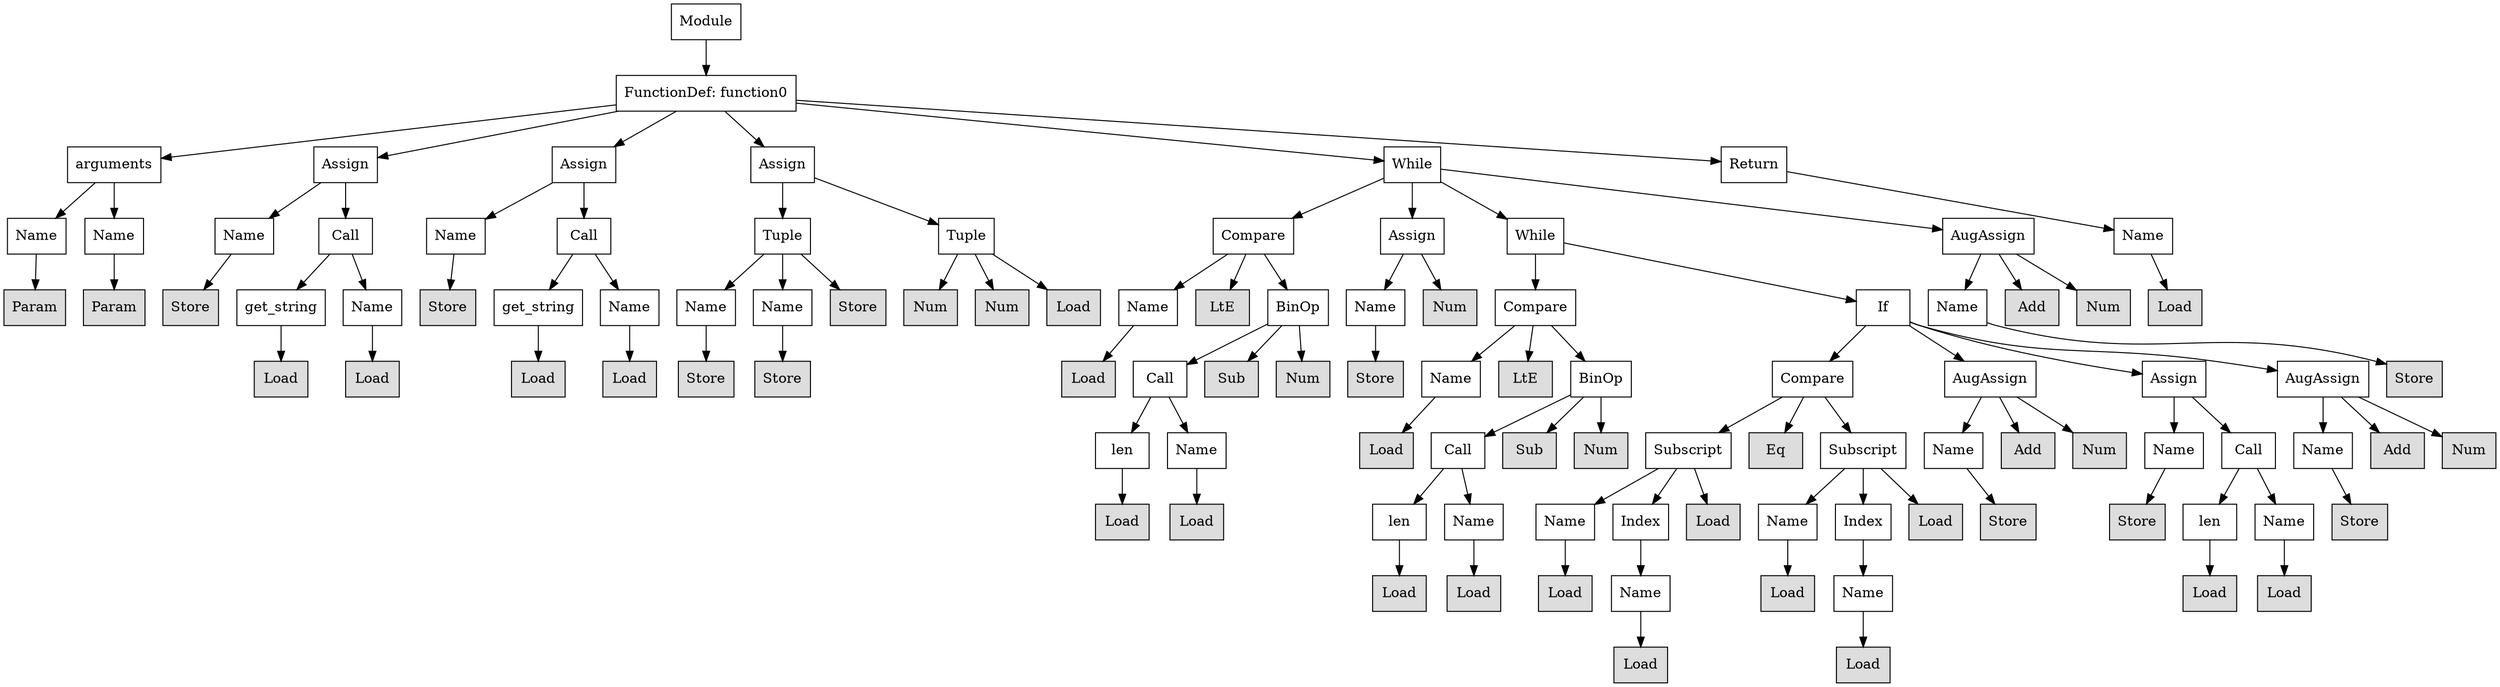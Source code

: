 digraph G {
n0 [shape=rect, label="Module"];
n1 [shape=rect, label="FunctionDef: function0"];
n2 [shape=rect, label="arguments"];
n3 [shape=rect, label="Assign"];
n4 [shape=rect, label="Assign"];
n5 [shape=rect, label="Assign"];
n6 [shape=rect, label="While"];
n7 [shape=rect, label="Return"];
n8 [shape=rect, label="Name"];
n9 [shape=rect, label="Name"];
n10 [shape=rect, label="Name"];
n11 [shape=rect, label="Call"];
n12 [shape=rect, label="Name"];
n13 [shape=rect, label="Call"];
n14 [shape=rect, label="Tuple"];
n15 [shape=rect, label="Tuple"];
n16 [shape=rect, label="Compare"];
n17 [shape=rect, label="Assign"];
n18 [shape=rect, label="While"];
n19 [shape=rect, label="AugAssign"];
n20 [shape=rect, label="Name"];
n21 [shape=rect, label="Param" style="filled" fillcolor="#dddddd"];
n22 [shape=rect, label="Param" style="filled" fillcolor="#dddddd"];
n23 [shape=rect, label="Store" style="filled" fillcolor="#dddddd"];
n24 [shape=rect, label="get_string"];
n25 [shape=rect, label="Name"];
n26 [shape=rect, label="Store" style="filled" fillcolor="#dddddd"];
n27 [shape=rect, label="get_string"];
n28 [shape=rect, label="Name"];
n29 [shape=rect, label="Name"];
n30 [shape=rect, label="Name"];
n31 [shape=rect, label="Store" style="filled" fillcolor="#dddddd"];
n32 [shape=rect, label="Num" style="filled" fillcolor="#dddddd"];
n33 [shape=rect, label="Num" style="filled" fillcolor="#dddddd"];
n34 [shape=rect, label="Load" style="filled" fillcolor="#dddddd"];
n35 [shape=rect, label="Name"];
n36 [shape=rect, label="LtE" style="filled" fillcolor="#dddddd"];
n37 [shape=rect, label="BinOp"];
n38 [shape=rect, label="Name"];
n39 [shape=rect, label="Num" style="filled" fillcolor="#dddddd"];
n40 [shape=rect, label="Compare"];
n41 [shape=rect, label="If"];
n42 [shape=rect, label="Name"];
n43 [shape=rect, label="Add" style="filled" fillcolor="#dddddd"];
n44 [shape=rect, label="Num" style="filled" fillcolor="#dddddd"];
n45 [shape=rect, label="Load" style="filled" fillcolor="#dddddd"];
n46 [shape=rect, label="Load" style="filled" fillcolor="#dddddd"];
n47 [shape=rect, label="Load" style="filled" fillcolor="#dddddd"];
n48 [shape=rect, label="Load" style="filled" fillcolor="#dddddd"];
n49 [shape=rect, label="Load" style="filled" fillcolor="#dddddd"];
n50 [shape=rect, label="Store" style="filled" fillcolor="#dddddd"];
n51 [shape=rect, label="Store" style="filled" fillcolor="#dddddd"];
n52 [shape=rect, label="Load" style="filled" fillcolor="#dddddd"];
n53 [shape=rect, label="Call"];
n54 [shape=rect, label="Sub" style="filled" fillcolor="#dddddd"];
n55 [shape=rect, label="Num" style="filled" fillcolor="#dddddd"];
n56 [shape=rect, label="Store" style="filled" fillcolor="#dddddd"];
n57 [shape=rect, label="Name"];
n58 [shape=rect, label="LtE" style="filled" fillcolor="#dddddd"];
n59 [shape=rect, label="BinOp"];
n60 [shape=rect, label="Compare"];
n61 [shape=rect, label="AugAssign"];
n62 [shape=rect, label="Assign"];
n63 [shape=rect, label="AugAssign"];
n64 [shape=rect, label="Store" style="filled" fillcolor="#dddddd"];
n65 [shape=rect, label="len"];
n66 [shape=rect, label="Name"];
n67 [shape=rect, label="Load" style="filled" fillcolor="#dddddd"];
n68 [shape=rect, label="Call"];
n69 [shape=rect, label="Sub" style="filled" fillcolor="#dddddd"];
n70 [shape=rect, label="Num" style="filled" fillcolor="#dddddd"];
n71 [shape=rect, label="Subscript"];
n72 [shape=rect, label="Eq" style="filled" fillcolor="#dddddd"];
n73 [shape=rect, label="Subscript"];
n74 [shape=rect, label="Name"];
n75 [shape=rect, label="Add" style="filled" fillcolor="#dddddd"];
n76 [shape=rect, label="Num" style="filled" fillcolor="#dddddd"];
n77 [shape=rect, label="Name"];
n78 [shape=rect, label="Call"];
n79 [shape=rect, label="Name"];
n80 [shape=rect, label="Add" style="filled" fillcolor="#dddddd"];
n81 [shape=rect, label="Num" style="filled" fillcolor="#dddddd"];
n82 [shape=rect, label="Load" style="filled" fillcolor="#dddddd"];
n83 [shape=rect, label="Load" style="filled" fillcolor="#dddddd"];
n84 [shape=rect, label="len"];
n85 [shape=rect, label="Name"];
n86 [shape=rect, label="Name"];
n87 [shape=rect, label="Index"];
n88 [shape=rect, label="Load" style="filled" fillcolor="#dddddd"];
n89 [shape=rect, label="Name"];
n90 [shape=rect, label="Index"];
n91 [shape=rect, label="Load" style="filled" fillcolor="#dddddd"];
n92 [shape=rect, label="Store" style="filled" fillcolor="#dddddd"];
n93 [shape=rect, label="Store" style="filled" fillcolor="#dddddd"];
n94 [shape=rect, label="len"];
n95 [shape=rect, label="Name"];
n96 [shape=rect, label="Store" style="filled" fillcolor="#dddddd"];
n97 [shape=rect, label="Load" style="filled" fillcolor="#dddddd"];
n98 [shape=rect, label="Load" style="filled" fillcolor="#dddddd"];
n99 [shape=rect, label="Load" style="filled" fillcolor="#dddddd"];
n100 [shape=rect, label="Name"];
n101 [shape=rect, label="Load" style="filled" fillcolor="#dddddd"];
n102 [shape=rect, label="Name"];
n103 [shape=rect, label="Load" style="filled" fillcolor="#dddddd"];
n104 [shape=rect, label="Load" style="filled" fillcolor="#dddddd"];
n105 [shape=rect, label="Load" style="filled" fillcolor="#dddddd"];
n106 [shape=rect, label="Load" style="filled" fillcolor="#dddddd"];
n0 -> n1;
n1 -> n2;
n1 -> n3;
n1 -> n4;
n1 -> n5;
n1 -> n6;
n1 -> n7;
n2 -> n8;
n2 -> n9;
n3 -> n10;
n3 -> n11;
n4 -> n12;
n4 -> n13;
n5 -> n14;
n5 -> n15;
n6 -> n16;
n6 -> n17;
n6 -> n18;
n6 -> n19;
n7 -> n20;
n8 -> n21;
n9 -> n22;
n10 -> n23;
n11 -> n24;
n11 -> n25;
n12 -> n26;
n13 -> n27;
n13 -> n28;
n14 -> n29;
n14 -> n30;
n14 -> n31;
n15 -> n32;
n15 -> n33;
n15 -> n34;
n16 -> n35;
n16 -> n36;
n16 -> n37;
n17 -> n38;
n17 -> n39;
n18 -> n40;
n18 -> n41;
n19 -> n42;
n19 -> n43;
n19 -> n44;
n20 -> n45;
n24 -> n46;
n25 -> n47;
n27 -> n48;
n28 -> n49;
n29 -> n50;
n30 -> n51;
n35 -> n52;
n37 -> n53;
n37 -> n54;
n37 -> n55;
n38 -> n56;
n40 -> n57;
n40 -> n58;
n40 -> n59;
n41 -> n60;
n41 -> n61;
n41 -> n62;
n41 -> n63;
n42 -> n64;
n53 -> n65;
n53 -> n66;
n57 -> n67;
n59 -> n68;
n59 -> n69;
n59 -> n70;
n60 -> n71;
n60 -> n72;
n60 -> n73;
n61 -> n74;
n61 -> n75;
n61 -> n76;
n62 -> n77;
n62 -> n78;
n63 -> n79;
n63 -> n80;
n63 -> n81;
n65 -> n82;
n66 -> n83;
n68 -> n84;
n68 -> n85;
n71 -> n86;
n71 -> n87;
n71 -> n88;
n73 -> n89;
n73 -> n90;
n73 -> n91;
n74 -> n92;
n77 -> n93;
n78 -> n94;
n78 -> n95;
n79 -> n96;
n84 -> n97;
n85 -> n98;
n86 -> n99;
n87 -> n100;
n89 -> n101;
n90 -> n102;
n94 -> n103;
n95 -> n104;
n100 -> n105;
n102 -> n106;
}
